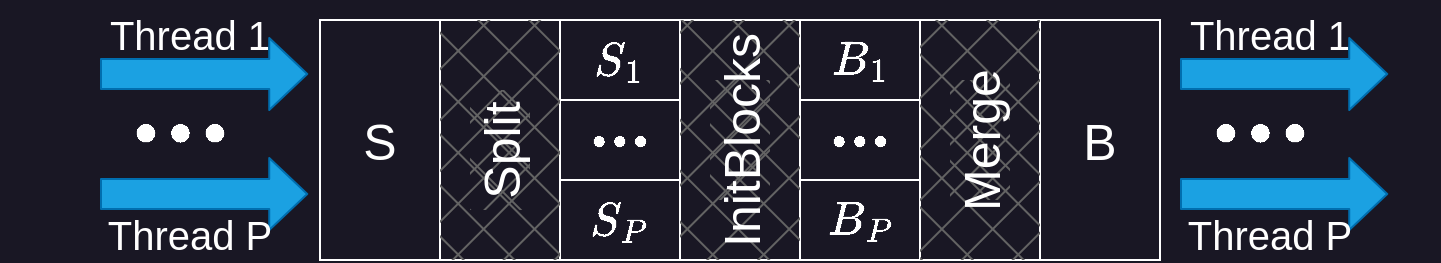 <mxfile>
    <diagram id="4vPZcTN9GLReFkVKcJ1D" name="Page-1">
        <mxGraphModel dx="954" dy="600" grid="0" gridSize="10" guides="1" tooltips="1" connect="1" arrows="1" fold="1" page="1" pageScale="1" pageWidth="850" pageHeight="1100" background="#191724" math="1" shadow="0">
            <root>
                <mxCell id="0"/>
                <mxCell id="1" parent="0"/>
                <mxCell id="2" value="" style="shape=table;startSize=0;container=1;collapsible=0;childLayout=tableLayout;fillColor=none;fontColor=#FFFFFF;strokeColor=#FFFFFF;" parent="1" vertex="1">
                    <mxGeometry x="210" y="190" width="420" height="120" as="geometry"/>
                </mxCell>
                <mxCell id="3" value="" style="shape=tableRow;horizontal=0;startSize=0;swimlaneHead=0;swimlaneBody=0;top=0;left=0;bottom=0;right=0;collapsible=0;dropTarget=0;fillColor=none;points=[[0,0.5],[1,0.5]];portConstraint=eastwest;fontColor=#FFFFFF;strokeColor=#FFFFFF;" parent="2" vertex="1">
                    <mxGeometry width="420" height="40" as="geometry"/>
                </mxCell>
                <mxCell id="4" value="&lt;font style=&quot;font-size: 25px;&quot;&gt;S&lt;/font&gt;" style="shape=partialRectangle;html=1;whiteSpace=wrap;connectable=0;overflow=hidden;fillColor=none;top=0;left=0;bottom=0;right=0;pointerEvents=1;rowspan=3;colspan=1;fontColor=#FFFFFF;strokeColor=#FFFFFF;" parent="3" vertex="1">
                    <mxGeometry width="60" height="120" as="geometry">
                        <mxRectangle width="60" height="40" as="alternateBounds"/>
                    </mxGeometry>
                </mxCell>
                <mxCell id="57" style="shape=partialRectangle;html=1;whiteSpace=wrap;connectable=0;overflow=hidden;fillColor=#636363;top=0;left=0;bottom=0;right=0;pointerEvents=1;rowspan=3;colspan=1;fillStyle=cross-hatch;fontColor=#FFFFFF;strokeColor=#FFFFFF;" parent="3" vertex="1">
                    <mxGeometry x="60" width="60" height="120" as="geometry">
                        <mxRectangle width="60" height="40" as="alternateBounds"/>
                    </mxGeometry>
                </mxCell>
                <mxCell id="5" value="&lt;font style=&quot;font-size: 20px;&quot;&gt;\(S_1\)&lt;/font&gt;" style="shape=partialRectangle;html=1;whiteSpace=wrap;connectable=0;overflow=hidden;fillColor=none;top=0;left=0;bottom=0;right=0;pointerEvents=1;fontColor=#FFFFFF;strokeColor=#FFFFFF;" parent="3" vertex="1">
                    <mxGeometry x="120" width="60" height="40" as="geometry">
                        <mxRectangle width="60" height="40" as="alternateBounds"/>
                    </mxGeometry>
                </mxCell>
                <mxCell id="6" value="" style="shape=partialRectangle;html=1;whiteSpace=wrap;connectable=0;overflow=hidden;fillColor=#636363;top=0;left=0;bottom=0;right=0;pointerEvents=1;rowspan=3;colspan=1;fillStyle=cross-hatch;fontColor=#FFFFFF;strokeColor=#FFFFFF;" parent="3" vertex="1">
                    <mxGeometry x="180" width="60" height="120" as="geometry">
                        <mxRectangle width="60" height="40" as="alternateBounds"/>
                    </mxGeometry>
                </mxCell>
                <mxCell id="7" value="&lt;font style=&quot;font-size: 20px;&quot;&gt;\(B_1\)&lt;/font&gt;" style="shape=partialRectangle;html=1;whiteSpace=wrap;connectable=0;overflow=hidden;fillColor=none;top=0;left=0;bottom=0;right=0;pointerEvents=1;fontColor=#FFFFFF;strokeColor=#FFFFFF;" parent="3" vertex="1">
                    <mxGeometry x="240" width="60" height="40" as="geometry">
                        <mxRectangle width="60" height="40" as="alternateBounds"/>
                    </mxGeometry>
                </mxCell>
                <mxCell id="8" value="" style="shape=partialRectangle;html=1;whiteSpace=wrap;connectable=0;overflow=hidden;fillColor=#636363;top=0;left=0;bottom=0;right=0;pointerEvents=1;rowspan=3;colspan=1;fillStyle=cross-hatch;fontColor=#FFFFFF;strokeColor=#FFFFFF;" parent="3" vertex="1">
                    <mxGeometry x="300" width="60" height="120" as="geometry">
                        <mxRectangle width="60" height="40" as="alternateBounds"/>
                    </mxGeometry>
                </mxCell>
                <mxCell id="63" value="&lt;font style=&quot;font-size: 25px;&quot;&gt;B&lt;/font&gt;" style="shape=partialRectangle;html=1;whiteSpace=wrap;connectable=0;overflow=hidden;fillColor=none;top=0;left=0;bottom=0;right=0;pointerEvents=1;rowspan=3;colspan=1;fontColor=#FFFFFF;strokeColor=#FFFFFF;" parent="3" vertex="1">
                    <mxGeometry x="360" width="60" height="120" as="geometry">
                        <mxRectangle width="60" height="40" as="alternateBounds"/>
                    </mxGeometry>
                </mxCell>
                <mxCell id="9" value="" style="shape=tableRow;horizontal=0;startSize=0;swimlaneHead=0;swimlaneBody=0;top=0;left=0;bottom=0;right=0;collapsible=0;dropTarget=0;fillColor=none;points=[[0,0.5],[1,0.5]];portConstraint=eastwest;fontColor=#FFFFFF;strokeColor=#FFFFFF;" parent="2" vertex="1">
                    <mxGeometry y="40" width="420" height="40" as="geometry"/>
                </mxCell>
                <mxCell id="10" value="" style="shape=partialRectangle;html=1;whiteSpace=wrap;connectable=0;overflow=hidden;fillColor=none;top=0;left=0;bottom=0;right=0;pointerEvents=1;" parent="9" vertex="1" visible="0">
                    <mxGeometry width="60" height="40" as="geometry">
                        <mxRectangle width="60" height="40" as="alternateBounds"/>
                    </mxGeometry>
                </mxCell>
                <mxCell id="58" style="shape=partialRectangle;html=1;whiteSpace=wrap;connectable=0;overflow=hidden;fillColor=none;top=0;left=0;bottom=0;right=0;pointerEvents=1;" parent="9" vertex="1" visible="0">
                    <mxGeometry x="60" width="60" height="40" as="geometry">
                        <mxRectangle width="60" height="40" as="alternateBounds"/>
                    </mxGeometry>
                </mxCell>
                <mxCell id="11" value="\(\bullet\bullet\bullet&lt;br&gt;\)" style="shape=partialRectangle;html=1;whiteSpace=wrap;connectable=0;overflow=hidden;fillColor=none;top=0;left=0;bottom=0;right=0;pointerEvents=1;fontColor=#FFFFFF;strokeColor=#FFFFFF;" parent="9" vertex="1">
                    <mxGeometry x="120" width="60" height="40" as="geometry">
                        <mxRectangle width="60" height="40" as="alternateBounds"/>
                    </mxGeometry>
                </mxCell>
                <mxCell id="12" value="" style="shape=partialRectangle;html=1;whiteSpace=wrap;connectable=0;overflow=hidden;fillColor=none;top=0;left=0;bottom=0;right=0;pointerEvents=1;" parent="9" vertex="1" visible="0">
                    <mxGeometry x="180" width="60" height="40" as="geometry">
                        <mxRectangle width="60" height="40" as="alternateBounds"/>
                    </mxGeometry>
                </mxCell>
                <mxCell id="13" value="\(\bullet\bullet\bullet&lt;br&gt;\)" style="shape=partialRectangle;html=1;whiteSpace=wrap;connectable=0;overflow=hidden;fillColor=none;top=0;left=0;bottom=0;right=0;pointerEvents=1;fontColor=#FFFFFF;strokeColor=#FFFFFF;" parent="9" vertex="1">
                    <mxGeometry x="240" width="60" height="40" as="geometry">
                        <mxRectangle width="60" height="40" as="alternateBounds"/>
                    </mxGeometry>
                </mxCell>
                <mxCell id="14" value="" style="shape=partialRectangle;html=1;whiteSpace=wrap;connectable=0;overflow=hidden;fillColor=none;top=0;left=0;bottom=0;right=0;pointerEvents=1;" parent="9" vertex="1" visible="0">
                    <mxGeometry x="300" width="60" height="40" as="geometry">
                        <mxRectangle width="60" height="40" as="alternateBounds"/>
                    </mxGeometry>
                </mxCell>
                <mxCell id="64" style="shape=partialRectangle;html=1;whiteSpace=wrap;connectable=0;overflow=hidden;fillColor=none;top=0;left=0;bottom=0;right=0;pointerEvents=1;" parent="9" vertex="1" visible="0">
                    <mxGeometry x="360" width="60" height="40" as="geometry">
                        <mxRectangle width="60" height="40" as="alternateBounds"/>
                    </mxGeometry>
                </mxCell>
                <mxCell id="15" value="" style="shape=tableRow;horizontal=0;startSize=0;swimlaneHead=0;swimlaneBody=0;top=0;left=0;bottom=0;right=0;collapsible=0;dropTarget=0;fillColor=none;points=[[0,0.5],[1,0.5]];portConstraint=eastwest;fontColor=#FFFFFF;strokeColor=#FFFFFF;" parent="2" vertex="1">
                    <mxGeometry y="80" width="420" height="40" as="geometry"/>
                </mxCell>
                <mxCell id="16" value="" style="shape=partialRectangle;html=1;whiteSpace=wrap;connectable=0;overflow=hidden;fillColor=none;top=0;left=0;bottom=0;right=0;pointerEvents=1;" parent="15" vertex="1" visible="0">
                    <mxGeometry width="60" height="40" as="geometry">
                        <mxRectangle width="60" height="40" as="alternateBounds"/>
                    </mxGeometry>
                </mxCell>
                <mxCell id="59" style="shape=partialRectangle;html=1;whiteSpace=wrap;connectable=0;overflow=hidden;fillColor=none;top=0;left=0;bottom=0;right=0;pointerEvents=1;" parent="15" vertex="1" visible="0">
                    <mxGeometry x="60" width="60" height="40" as="geometry">
                        <mxRectangle width="60" height="40" as="alternateBounds"/>
                    </mxGeometry>
                </mxCell>
                <mxCell id="17" value="&lt;span style=&quot;font-size: 20px;&quot;&gt;\(S_P\)&lt;/span&gt;" style="shape=partialRectangle;html=1;whiteSpace=wrap;connectable=0;overflow=hidden;fillColor=none;top=0;left=0;bottom=0;right=0;pointerEvents=1;fontColor=#FFFFFF;strokeColor=#FFFFFF;" parent="15" vertex="1">
                    <mxGeometry x="120" width="60" height="40" as="geometry">
                        <mxRectangle width="60" height="40" as="alternateBounds"/>
                    </mxGeometry>
                </mxCell>
                <mxCell id="18" value="" style="shape=partialRectangle;html=1;whiteSpace=wrap;connectable=0;overflow=hidden;fillColor=none;top=0;left=0;bottom=0;right=0;pointerEvents=1;" parent="15" vertex="1" visible="0">
                    <mxGeometry x="180" width="60" height="40" as="geometry">
                        <mxRectangle width="60" height="40" as="alternateBounds"/>
                    </mxGeometry>
                </mxCell>
                <mxCell id="19" value="&lt;font style=&quot;font-size: 20px;&quot;&gt;\(B_P\)&lt;/font&gt;" style="shape=partialRectangle;html=1;whiteSpace=wrap;connectable=0;overflow=hidden;fillColor=none;top=0;left=0;bottom=0;right=0;pointerEvents=1;fontColor=#FFFFFF;strokeColor=#FFFFFF;" parent="15" vertex="1">
                    <mxGeometry x="240" width="60" height="40" as="geometry">
                        <mxRectangle width="60" height="40" as="alternateBounds"/>
                    </mxGeometry>
                </mxCell>
                <mxCell id="20" value="" style="shape=partialRectangle;html=1;whiteSpace=wrap;connectable=0;overflow=hidden;fillColor=none;top=0;left=0;bottom=0;right=0;pointerEvents=1;" parent="15" vertex="1" visible="0">
                    <mxGeometry x="300" width="60" height="40" as="geometry">
                        <mxRectangle width="60" height="40" as="alternateBounds"/>
                    </mxGeometry>
                </mxCell>
                <mxCell id="65" style="shape=partialRectangle;html=1;whiteSpace=wrap;connectable=0;overflow=hidden;fillColor=none;top=0;left=0;bottom=0;right=0;pointerEvents=1;" parent="15" vertex="1" visible="0">
                    <mxGeometry x="360" width="60" height="40" as="geometry">
                        <mxRectangle width="60" height="40" as="alternateBounds"/>
                    </mxGeometry>
                </mxCell>
                <mxCell id="60" value="&lt;font style=&quot;font-size: 25px;&quot;&gt;Split&lt;/font&gt;" style="text;html=1;fillColor=#636363;align=center;verticalAlign=middle;whiteSpace=wrap;rounded=0;fontSize=20;direction=east;rotation=-90;fillStyle=cross-hatch;fontColor=#FFFFFF;strokeColor=none;" parent="1" vertex="1">
                    <mxGeometry x="270" y="240" width="60" height="30" as="geometry"/>
                </mxCell>
                <mxCell id="61" value="InitBlocks" style="text;html=1;fillColor=#636363;align=center;verticalAlign=middle;whiteSpace=wrap;rounded=0;fontSize=25;rotation=-90;fillStyle=cross-hatch;fontColor=#FFFFFF;strokeColor=none;" parent="1" vertex="1">
                    <mxGeometry x="390" y="235" width="60" height="30" as="geometry"/>
                </mxCell>
                <mxCell id="62" value="&lt;font style=&quot;font-size: 25px;&quot;&gt;Merge&lt;/font&gt;" style="text;html=1;fillColor=#636363;align=center;verticalAlign=middle;whiteSpace=wrap;rounded=0;fontSize=20;rotation=-90;fillStyle=cross-hatch;fontColor=#FFFFFF;strokeColor=none;" parent="1" vertex="1">
                    <mxGeometry x="510" y="235" width="60" height="30" as="geometry"/>
                </mxCell>
                <mxCell id="67" value="" style="shape=flexArrow;endArrow=classic;html=1;fontSize=25;entryX=-0.014;entryY=0.675;entryDx=0;entryDy=0;entryPerimeter=0;fillColor=#1ba1e2;strokeColor=#006EAF;endSize=6;startSize=6;strokeWidth=1;startWidth=20;width=15;fontColor=#FFFFFF;" parent="1" target="3" edge="1">
                    <mxGeometry width="50" height="50" relative="1" as="geometry">
                        <mxPoint x="100" y="217" as="sourcePoint"/>
                        <mxPoint x="150" y="185" as="targetPoint"/>
                    </mxGeometry>
                </mxCell>
                <mxCell id="68" value="&lt;font style=&quot;font-size: 20px;&quot;&gt;Thread 1&lt;/font&gt;" style="text;html=1;strokeColor=none;fillColor=none;align=center;verticalAlign=middle;whiteSpace=wrap;rounded=0;fillStyle=auto;fontSize=25;fontColor=#FFFFFF;" parent="1" vertex="1">
                    <mxGeometry x="100" y="180" width="90" height="30" as="geometry"/>
                </mxCell>
                <mxCell id="69" value="" style="shape=flexArrow;endArrow=classic;html=1;fontSize=25;entryX=-0.014;entryY=0.675;entryDx=0;entryDy=0;entryPerimeter=0;fillColor=#1ba1e2;strokeColor=#006EAF;endSize=6;startSize=6;strokeWidth=1;startWidth=20;width=15;fontColor=#FFFFFF;" parent="1" edge="1">
                    <mxGeometry width="50" height="50" relative="1" as="geometry">
                        <mxPoint x="100" y="277" as="sourcePoint"/>
                        <mxPoint x="204.12" y="277" as="targetPoint"/>
                    </mxGeometry>
                </mxCell>
                <mxCell id="70" value="&lt;font style=&quot;font-size: 20px;&quot;&gt;Thread P&lt;/font&gt;" style="text;html=1;strokeColor=none;fillColor=none;align=center;verticalAlign=middle;whiteSpace=wrap;rounded=0;fillStyle=auto;fontSize=25;fontColor=#FFFFFF;" parent="1" vertex="1">
                    <mxGeometry x="100" y="280" width="90" height="30" as="geometry"/>
                </mxCell>
                <mxCell id="71" value="\(\bullet\bullet\bullet\)" style="text;html=1;strokeColor=none;fillColor=none;align=center;verticalAlign=middle;whiteSpace=wrap;rounded=0;fillStyle=auto;fontSize=20;fontColor=#FFFFFF;" parent="1" vertex="1">
                    <mxGeometry x="110" y="230" width="60" height="30" as="geometry"/>
                </mxCell>
                <mxCell id="72" value="" style="shape=flexArrow;endArrow=classic;html=1;fontSize=25;entryX=-0.014;entryY=0.675;entryDx=0;entryDy=0;entryPerimeter=0;fillColor=#1ba1e2;strokeColor=#006EAF;endSize=6;startSize=6;strokeWidth=1;startWidth=20;width=15;fontColor=#FFFFFF;" parent="1" edge="1">
                    <mxGeometry width="50" height="50" relative="1" as="geometry">
                        <mxPoint x="640" y="217" as="sourcePoint"/>
                        <mxPoint x="744.12" y="217" as="targetPoint"/>
                    </mxGeometry>
                </mxCell>
                <mxCell id="73" value="&lt;font style=&quot;font-size: 20px;&quot;&gt;Thread 1&lt;/font&gt;" style="text;html=1;strokeColor=none;fillColor=none;align=center;verticalAlign=middle;whiteSpace=wrap;rounded=0;fillStyle=auto;fontSize=25;fontColor=#FFFFFF;" parent="1" vertex="1">
                    <mxGeometry x="640" y="180" width="90" height="30" as="geometry"/>
                </mxCell>
                <mxCell id="74" value="" style="shape=flexArrow;endArrow=classic;html=1;fontSize=25;entryX=-0.014;entryY=0.675;entryDx=0;entryDy=0;entryPerimeter=0;fillColor=#1ba1e2;strokeColor=#006EAF;endSize=6;startSize=6;strokeWidth=1;startWidth=20;width=15;fontColor=#FFFFFF;" parent="1" edge="1">
                    <mxGeometry width="50" height="50" relative="1" as="geometry">
                        <mxPoint x="640" y="277" as="sourcePoint"/>
                        <mxPoint x="744.12" y="277" as="targetPoint"/>
                    </mxGeometry>
                </mxCell>
                <mxCell id="75" value="&lt;font style=&quot;font-size: 20px;&quot;&gt;Thread P&lt;/font&gt;" style="text;html=1;strokeColor=none;fillColor=none;align=center;verticalAlign=middle;whiteSpace=wrap;rounded=0;fillStyle=auto;fontSize=25;fontColor=#FFFFFF;" parent="1" vertex="1">
                    <mxGeometry x="640" y="280" width="90" height="30" as="geometry"/>
                </mxCell>
                <mxCell id="76" value="\(\bullet\bullet\bullet\)" style="text;html=1;strokeColor=none;fillColor=none;align=center;verticalAlign=middle;whiteSpace=wrap;rounded=0;fillStyle=auto;fontSize=20;fontColor=#FFFFFF;" parent="1" vertex="1">
                    <mxGeometry x="650" y="230" width="60" height="30" as="geometry"/>
                </mxCell>
            </root>
        </mxGraphModel>
    </diagram>
</mxfile>